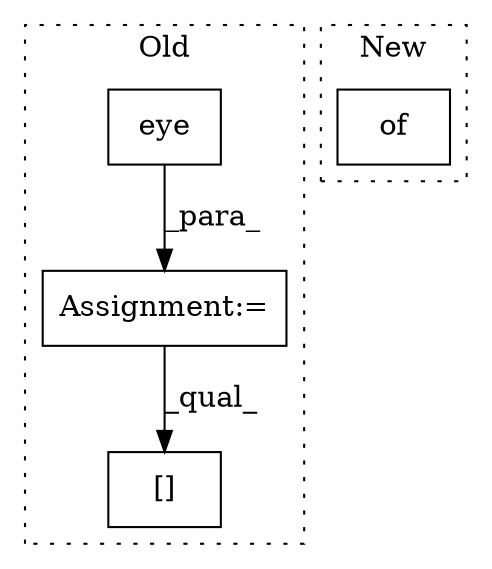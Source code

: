 digraph G {
subgraph cluster0 {
1 [label="eye" a="32" s="6590,6595" l="4,1" shape="box"];
3 [label="[]" a="2" s="6607,6645" l="31,1" shape="box"];
4 [label="Assignment:=" a="7" s="6560" l="1" shape="box"];
label = "Old";
style="dotted";
}
subgraph cluster1 {
2 [label="of" a="32" s="6817,6833" l="3,1" shape="box"];
label = "New";
style="dotted";
}
1 -> 4 [label="_para_"];
4 -> 3 [label="_qual_"];
}